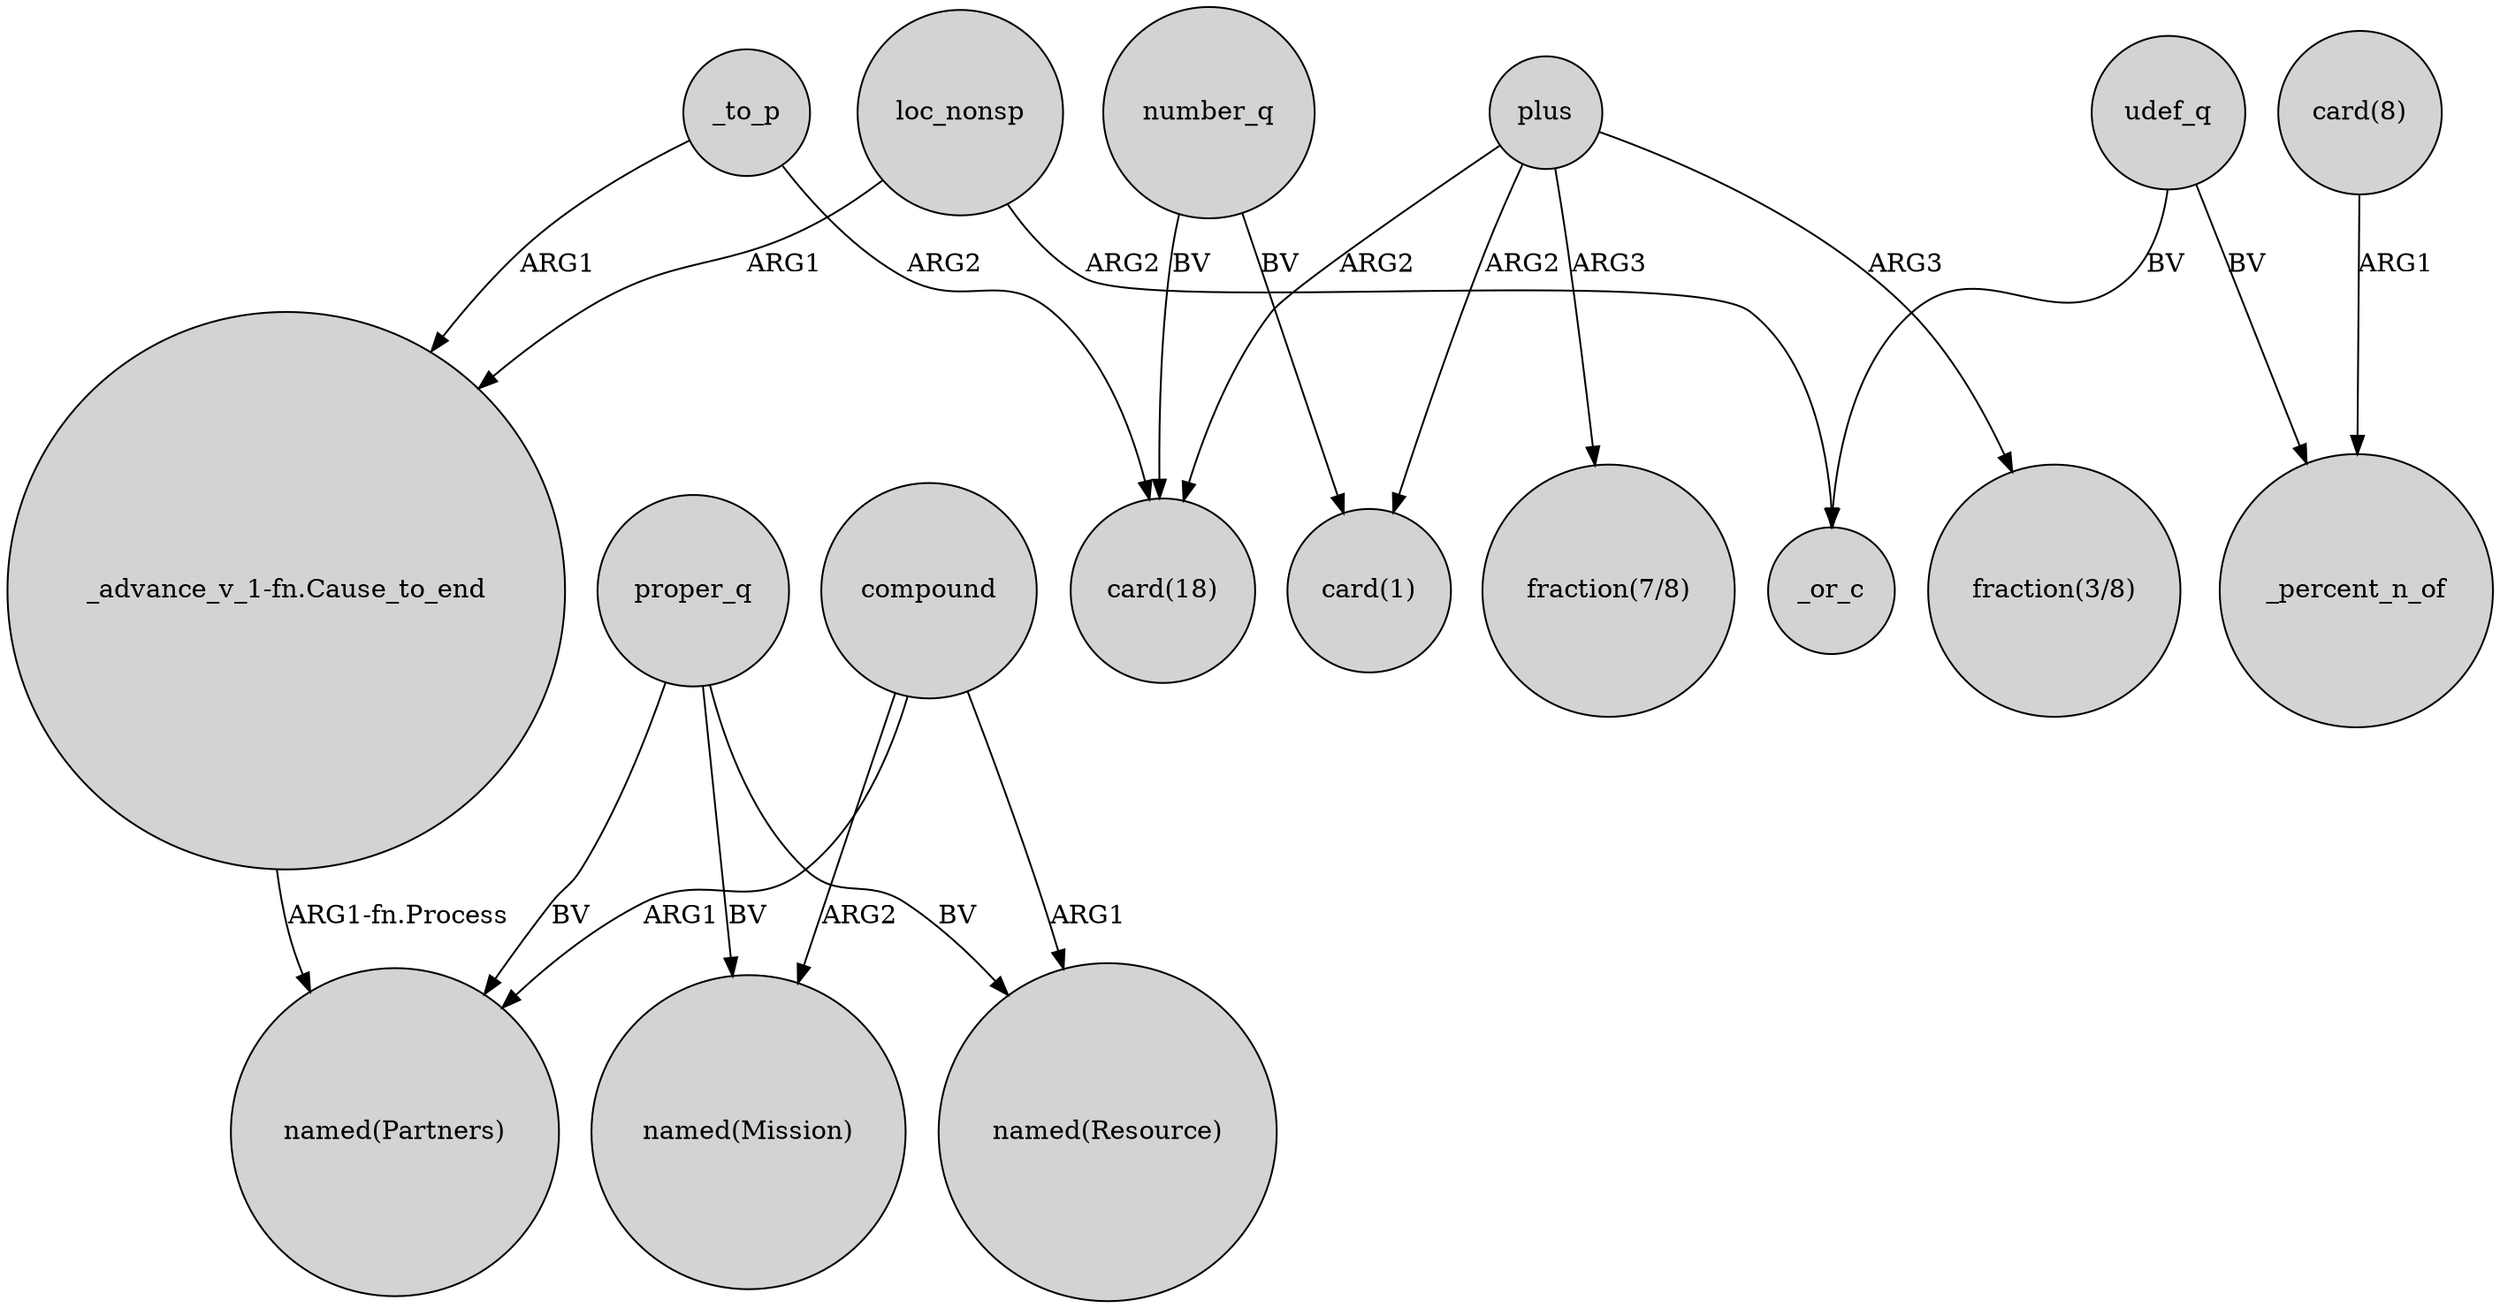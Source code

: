 digraph {
	node [shape=circle style=filled]
	compound -> "named(Resource)" [label=ARG1]
	number_q -> "card(1)" [label=BV]
	_to_p -> "card(18)" [label=ARG2]
	"_advance_v_1-fn.Cause_to_end" -> "named(Partners)" [label="ARG1-fn.Process"]
	proper_q -> "named(Partners)" [label=BV]
	"card(8)" -> _percent_n_of [label=ARG1]
	compound -> "named(Mission)" [label=ARG2]
	plus -> "card(1)" [label=ARG2]
	udef_q -> _or_c [label=BV]
	number_q -> "card(18)" [label=BV]
	plus -> "card(18)" [label=ARG2]
	proper_q -> "named(Resource)" [label=BV]
	udef_q -> _percent_n_of [label=BV]
	plus -> "fraction(7/8)" [label=ARG3]
	plus -> "fraction(3/8)" [label=ARG3]
	proper_q -> "named(Mission)" [label=BV]
	compound -> "named(Partners)" [label=ARG1]
	loc_nonsp -> _or_c [label=ARG2]
	loc_nonsp -> "_advance_v_1-fn.Cause_to_end" [label=ARG1]
	_to_p -> "_advance_v_1-fn.Cause_to_end" [label=ARG1]
}

